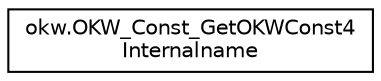 digraph "Grafische Darstellung der Klassenhierarchie"
{
 // INTERACTIVE_SVG=YES
 // LATEX_PDF_SIZE
  edge [fontname="Helvetica",fontsize="10",labelfontname="Helvetica",labelfontsize="10"];
  node [fontname="Helvetica",fontsize="10",shape=record];
  rankdir="LR";
  Node0 [label="okw.OKW_Const_GetOKWConst4\lInternalname",height=0.2,width=0.4,color="black", fillcolor="white", style="filled",URL="$classokw_1_1_o_k_w___const___get_o_k_w_const4_internalname.html",tooltip=" "];
}
